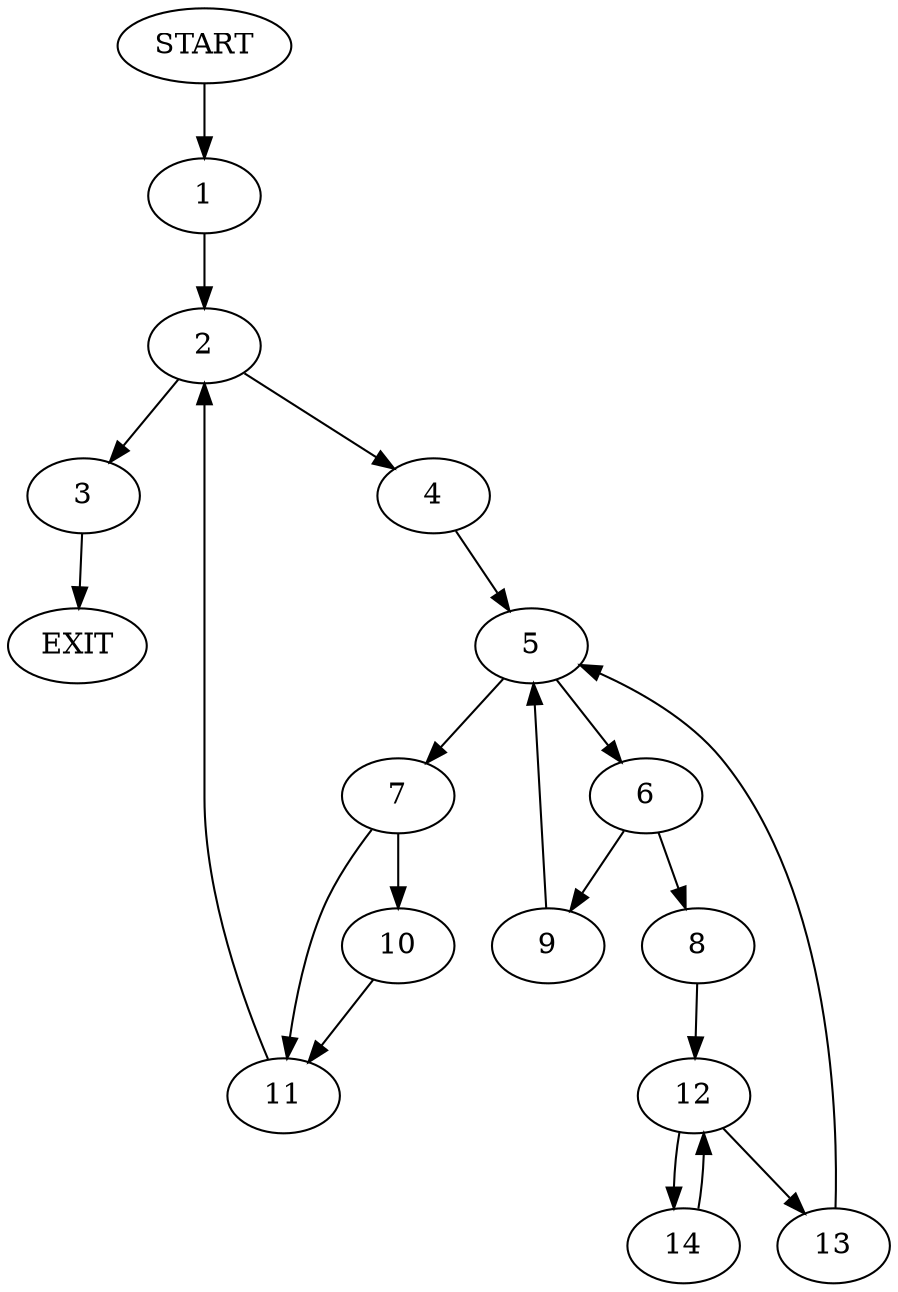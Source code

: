 digraph {
0 [label="START"]
15 [label="EXIT"]
0 -> 1
1 -> 2
2 -> 3
2 -> 4
4 -> 5
3 -> 15
5 -> 6
5 -> 7
6 -> 8
6 -> 9
7 -> 10
7 -> 11
8 -> 12
9 -> 5
12 -> 13
12 -> 14
13 -> 5
14 -> 12
11 -> 2
10 -> 11
}
